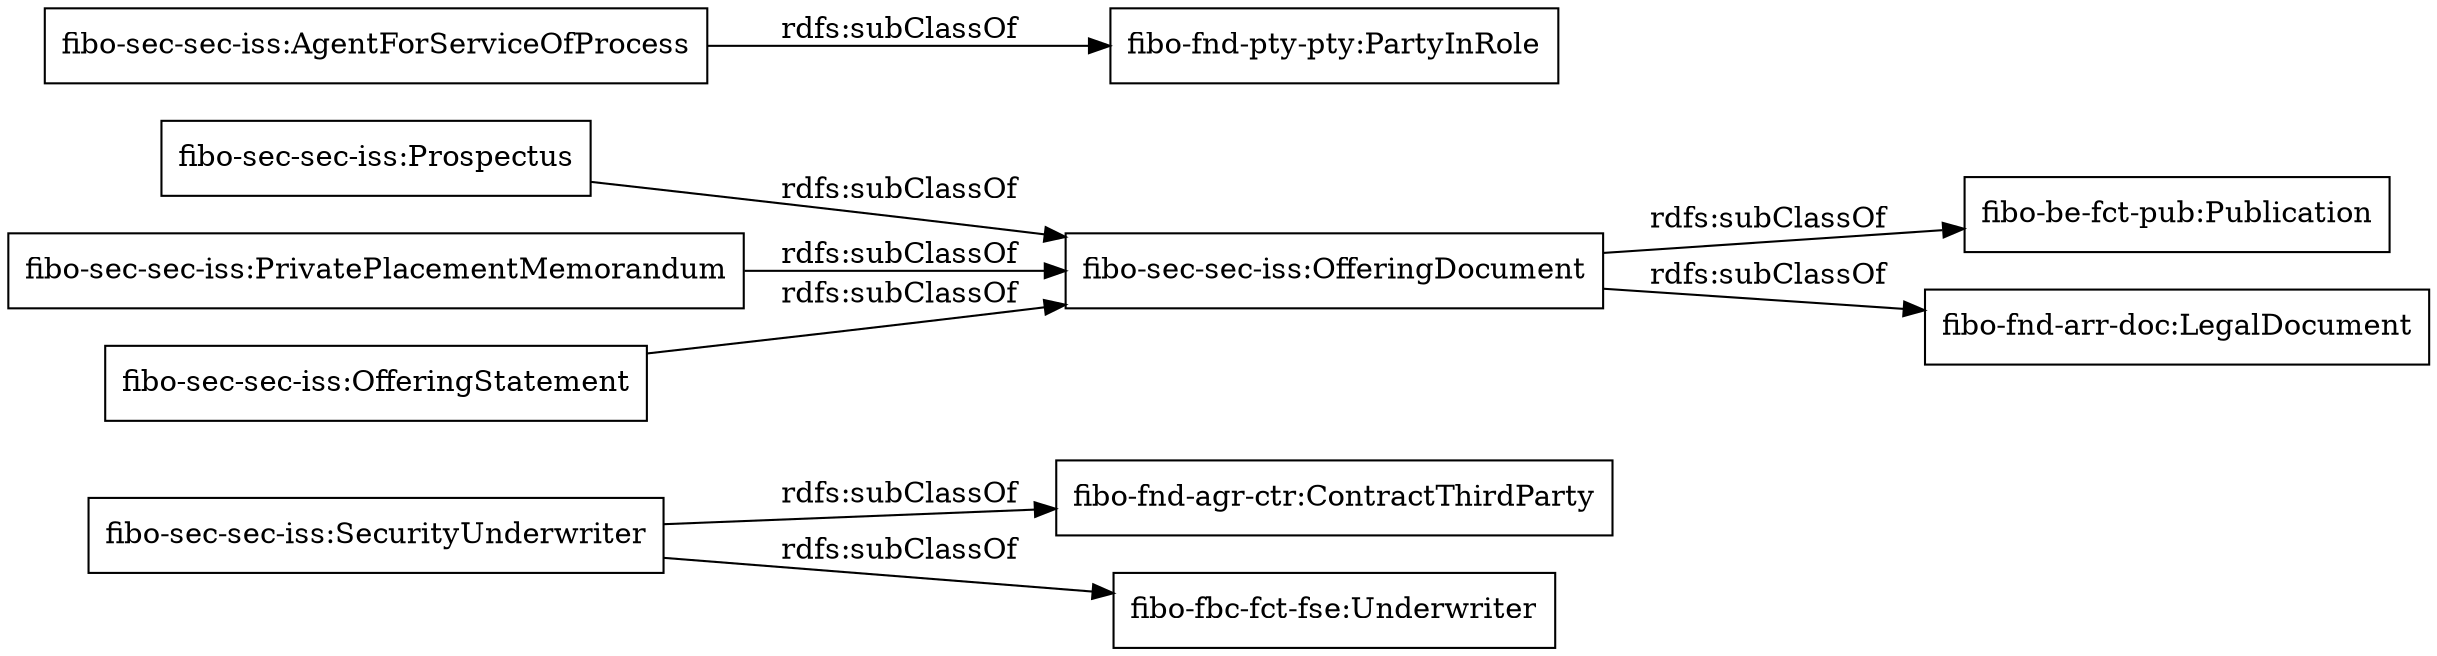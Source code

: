 digraph ar2dtool_diagram { 
rankdir=LR;
size="1000"
node [shape = rectangle, color="black"]; "fibo-sec-sec-iss:SecurityUnderwriter" "fibo-sec-sec-iss:Prospectus" "fibo-sec-sec-iss:PrivatePlacementMemorandum" "fibo-sec-sec-iss:OfferingStatement" "fibo-sec-sec-iss:OfferingDocument" "fibo-sec-sec-iss:AgentForServiceOfProcess" ; /*classes style*/
	"fibo-sec-sec-iss:OfferingDocument" -> "fibo-be-fct-pub:Publication" [ label = "rdfs:subClassOf" ];
	"fibo-sec-sec-iss:OfferingDocument" -> "fibo-fnd-arr-doc:LegalDocument" [ label = "rdfs:subClassOf" ];
	"fibo-sec-sec-iss:PrivatePlacementMemorandum" -> "fibo-sec-sec-iss:OfferingDocument" [ label = "rdfs:subClassOf" ];
	"fibo-sec-sec-iss:AgentForServiceOfProcess" -> "fibo-fnd-pty-pty:PartyInRole" [ label = "rdfs:subClassOf" ];
	"fibo-sec-sec-iss:Prospectus" -> "fibo-sec-sec-iss:OfferingDocument" [ label = "rdfs:subClassOf" ];
	"fibo-sec-sec-iss:SecurityUnderwriter" -> "fibo-fnd-agr-ctr:ContractThirdParty" [ label = "rdfs:subClassOf" ];
	"fibo-sec-sec-iss:SecurityUnderwriter" -> "fibo-fbc-fct-fse:Underwriter" [ label = "rdfs:subClassOf" ];
	"fibo-sec-sec-iss:OfferingStatement" -> "fibo-sec-sec-iss:OfferingDocument" [ label = "rdfs:subClassOf" ];

}
